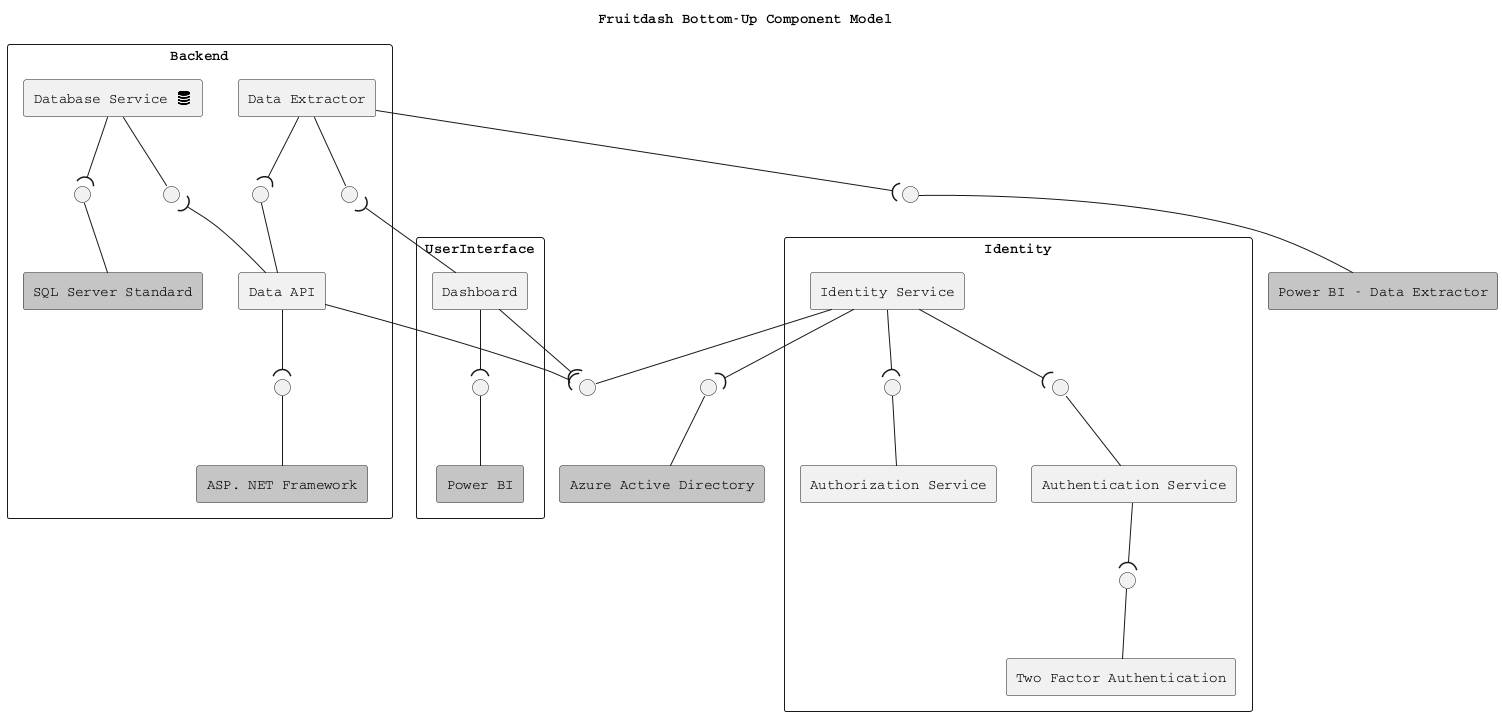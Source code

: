 @startuml
skinparam componentStyle rectangle

!include <tupadr3/font-awesome/database>

title Fruitdash Bottom-Up Component Model

' interface " " as DSI
interface " " as ISI

component [Power BI - Data Extractor] as PBIDE #C7C6C1
interface " " as PBIDEI

rectangle Backend {

   interface " " as CDBI
   interface " " as DEI
   ' interface " " as GPI

   component [Database Service <$database{scale=0.33}>] as CDB 
   component [SQL Server Standard] as SQL #C7C6C1
   interface " " as SQLI
   CDB --( SQLI
   SQLI -- SQL

   component [Data API] as API
   interface " " as APII
   component [ASP. NET Framework] as ASP #C7C6C1
   interface " " as ASPI
   API --( ASPI
   ASPI -- ASP

   ' component [Graph Provider] as GP
   component [Data Extractor] as DE
   DE --( PBIDEI
   PBIDEI -- PBIDE

}

rectangle UserInterface {
   component [Dashboard] as DS
   component [Power BI] as PBI #C7C6C1
   interface " " as PBII
   DS --( PBII
   PBII -- PBI
}

component [Azure Active Directory] as AAD #C7C6C1
interface " " as AZUREADI

component Identity {
   interface " " as AUTH_2FAI
   interface " " as AUTHORI
   interface " " as AUTHENTI
   
   component [Identity Service] as IS
   IS --( AZUREADI
   AZUREADI -- AAD

   component [Authorization Service] as AUTHOR
   component [Authentication Service] as AUTHENT
   component [Two Factor Authentication] as 2FA
   IS -- ISI
   IS --( AUTHORI
   IS --( AUTHENTI
   AUTHORI -- AUTHOR
   AUTHENTI -- AUTHENT
   AUTHENT --( AUTH_2FAI
   AUTH_2FAI -- 2FA 
}

' Stateful
CDB -- CDBI 
CDBI )-- API

' API 
' GP --( APII
DE --( APII
APII -- API

' Graph and data services
DE -- DEI
' GP -- GPI
DEI )-- DS
' GPI )-- DS

' Identity
API --( ISI
DS --( ISI


skinparam monochrome true
skinparam shadowing false
skinparam defaultFontName Courier
@enduml